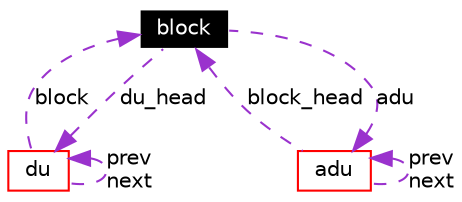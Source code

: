 digraph G
{
  edge [fontname="Helvetica",fontsize=10,labelfontname="Helvetica",labelfontsize=10];
  node [fontname="Helvetica",fontsize=10,shape=record];
  Node1 [label="block",height=0.2,width=0.4,color="white", fillcolor="black", style="filled" fontcolor="white"];
  Node2 -> Node1 [dir=back,color="darkorchid3",fontsize=10,style="dashed",label="du_head",fontname="Helvetica"];
  Node2 [label="du",height=0.2,width=0.4,color="red",URL="$structdu.html"];
  Node2 -> Node2 [dir=back,color="darkorchid3",fontsize=10,style="dashed",label="prev\nnext",fontname="Helvetica"];
  Node1 -> Node2 [dir=back,color="darkorchid3",fontsize=10,style="dashed",label="block",fontname="Helvetica"];
  Node3 -> Node1 [dir=back,color="darkorchid3",fontsize=10,style="dashed",label="adu",fontname="Helvetica"];
  Node3 [label="adu",height=0.2,width=0.4,color="red",URL="$structadu.html"];
  Node1 -> Node3 [dir=back,color="darkorchid3",fontsize=10,style="dashed",label="block_head",fontname="Helvetica"];
  Node3 -> Node3 [dir=back,color="darkorchid3",fontsize=10,style="dashed",label="prev\nnext",fontname="Helvetica"];
}
